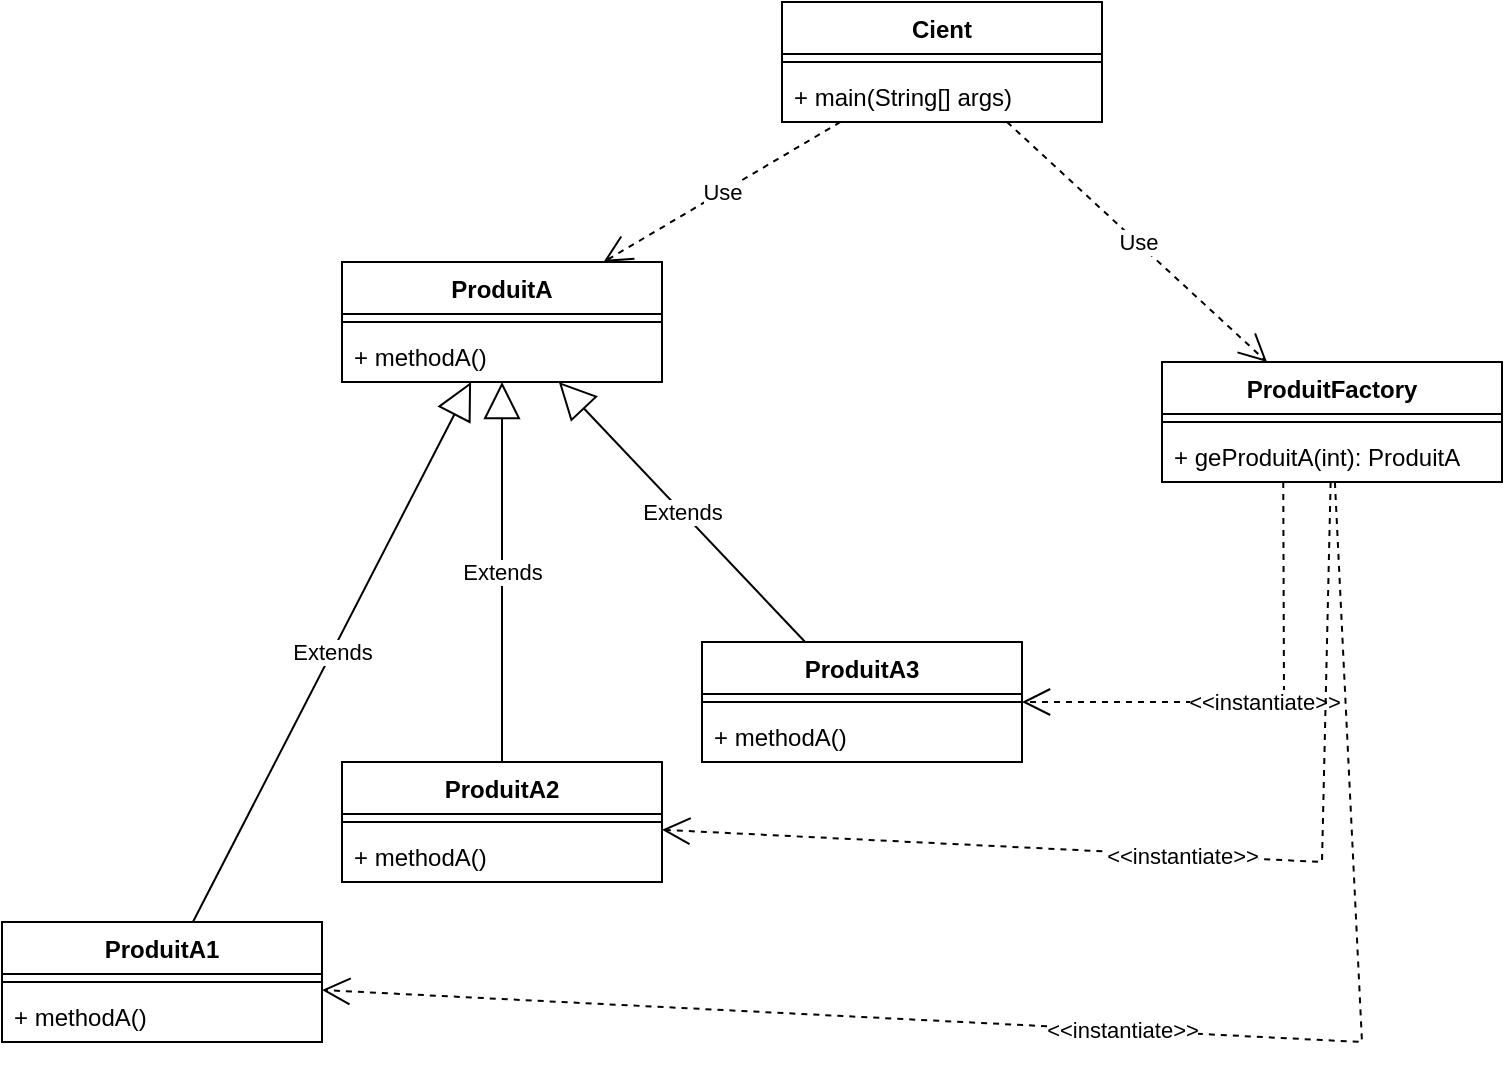 <mxfile version="17.4.2" type="device" pages="2"><diagram id="ZhA7CcuYlLQjvPVrvrjq" name="exo1"><mxGraphModel dx="2031" dy="1254" grid="1" gridSize="10" guides="1" tooltips="1" connect="1" arrows="1" fold="1" page="1" pageScale="1" pageWidth="827" pageHeight="1169" math="0" shadow="0"><root><mxCell id="0"/><mxCell id="1" parent="0"/><mxCell id="XdegLrBrA9zVnGd4jxYv-1" value="ProduitFactory" style="swimlane;fontStyle=1;align=center;verticalAlign=top;childLayout=stackLayout;horizontal=1;startSize=26;horizontalStack=0;resizeParent=1;resizeParentMax=0;resizeLast=0;collapsible=1;marginBottom=0;" parent="1" vertex="1"><mxGeometry x="620" y="220" width="170" height="60" as="geometry"/></mxCell><mxCell id="XdegLrBrA9zVnGd4jxYv-3" value="" style="line;strokeWidth=1;fillColor=none;align=left;verticalAlign=middle;spacingTop=-1;spacingLeft=3;spacingRight=3;rotatable=0;labelPosition=right;points=[];portConstraint=eastwest;" parent="XdegLrBrA9zVnGd4jxYv-1" vertex="1"><mxGeometry y="26" width="170" height="8" as="geometry"/></mxCell><mxCell id="XdegLrBrA9zVnGd4jxYv-4" value="+ geProduitA(int): ProduitA" style="text;strokeColor=none;fillColor=none;align=left;verticalAlign=top;spacingLeft=4;spacingRight=4;overflow=hidden;rotatable=0;points=[[0,0.5],[1,0.5]];portConstraint=eastwest;" parent="XdegLrBrA9zVnGd4jxYv-1" vertex="1"><mxGeometry y="34" width="170" height="26" as="geometry"/></mxCell><mxCell id="XdegLrBrA9zVnGd4jxYv-18" value="&amp;lt;&amp;lt;instantiate&amp;gt;&amp;gt;" style="endArrow=open;endSize=12;dashed=1;html=1;rounded=0;" parent="1" target="XdegLrBrA9zVnGd4jxYv-58" edge="1" source="XdegLrBrA9zVnGd4jxYv-1"><mxGeometry width="160" relative="1" as="geometry"><mxPoint x="815.938" y="280" as="sourcePoint"/><mxPoint x="170" y="581.102" as="targetPoint"/><Array as="points"><mxPoint x="720" y="560"/></Array></mxGeometry></mxCell><mxCell id="XdegLrBrA9zVnGd4jxYv-20" value="&lt;span style=&quot;color: rgb(0, 0, 0); font-family: helvetica; font-size: 11px; font-style: normal; font-weight: 400; letter-spacing: normal; text-align: center; text-indent: 0px; text-transform: none; word-spacing: 0px; background-color: rgb(255, 255, 255); display: inline; float: none;&quot;&gt;&amp;lt;&amp;lt;instantiate&amp;gt;&amp;gt;&lt;/span&gt;" style="endArrow=open;endSize=12;dashed=1;html=1;rounded=0;" parent="1" target="XdegLrBrA9zVnGd4jxYv-64" edge="1"><mxGeometry width="160" relative="1" as="geometry"><mxPoint x="680.636" y="280" as="sourcePoint"/><mxPoint x="530" y="390" as="targetPoint"/><Array as="points"><mxPoint x="681" y="390"/></Array></mxGeometry></mxCell><mxCell id="XdegLrBrA9zVnGd4jxYv-19" value="&lt;span style=&quot;color: rgb(0, 0, 0); font-family: helvetica; font-size: 11px; font-style: normal; font-weight: 400; letter-spacing: normal; text-align: center; text-indent: 0px; text-transform: none; word-spacing: 0px; background-color: rgb(255, 255, 255); display: inline; float: none;&quot;&gt;&amp;lt;&amp;lt;instantiate&amp;gt;&amp;gt;&lt;/span&gt;" style="endArrow=open;endSize=12;dashed=1;html=1;rounded=0;" parent="1" source="XdegLrBrA9zVnGd4jxYv-1" target="XdegLrBrA9zVnGd4jxYv-61" edge="1"><mxGeometry width="160" relative="1" as="geometry"><mxPoint x="403.846" y="200" as="sourcePoint"/><mxPoint x="370" y="461.758" as="targetPoint"/><Array as="points"><mxPoint x="700" y="470"/></Array></mxGeometry></mxCell><mxCell id="XdegLrBrA9zVnGd4jxYv-30" value="Cient" style="swimlane;fontStyle=1;align=center;verticalAlign=top;childLayout=stackLayout;horizontal=1;startSize=26;horizontalStack=0;resizeParent=1;resizeParentMax=0;resizeLast=0;collapsible=1;marginBottom=0;" parent="1" vertex="1"><mxGeometry x="430" y="40" width="160" height="60" as="geometry"/></mxCell><mxCell id="XdegLrBrA9zVnGd4jxYv-32" value="" style="line;strokeWidth=1;fillColor=none;align=left;verticalAlign=middle;spacingTop=-1;spacingLeft=3;spacingRight=3;rotatable=0;labelPosition=right;points=[];portConstraint=eastwest;" parent="XdegLrBrA9zVnGd4jxYv-30" vertex="1"><mxGeometry y="26" width="160" height="8" as="geometry"/></mxCell><mxCell id="XdegLrBrA9zVnGd4jxYv-33" value="+ main(String[] args)" style="text;strokeColor=none;fillColor=none;align=left;verticalAlign=top;spacingLeft=4;spacingRight=4;overflow=hidden;rotatable=0;points=[[0,0.5],[1,0.5]];portConstraint=eastwest;" parent="XdegLrBrA9zVnGd4jxYv-30" vertex="1"><mxGeometry y="34" width="160" height="26" as="geometry"/></mxCell><mxCell id="XdegLrBrA9zVnGd4jxYv-55" value="ProduitA" style="swimlane;fontStyle=1;align=center;verticalAlign=top;childLayout=stackLayout;horizontal=1;startSize=26;horizontalStack=0;resizeParent=1;resizeParentMax=0;resizeLast=0;collapsible=1;marginBottom=0;" parent="1" vertex="1"><mxGeometry x="210" y="170" width="160" height="60" as="geometry"/></mxCell><mxCell id="XdegLrBrA9zVnGd4jxYv-56" value="" style="line;strokeWidth=1;fillColor=none;align=left;verticalAlign=middle;spacingTop=-1;spacingLeft=3;spacingRight=3;rotatable=0;labelPosition=right;points=[];portConstraint=eastwest;" parent="XdegLrBrA9zVnGd4jxYv-55" vertex="1"><mxGeometry y="26" width="160" height="8" as="geometry"/></mxCell><mxCell id="XdegLrBrA9zVnGd4jxYv-57" value="+ methodA()" style="text;strokeColor=none;fillColor=none;align=left;verticalAlign=top;spacingLeft=4;spacingRight=4;overflow=hidden;rotatable=0;points=[[0,0.5],[1,0.5]];portConstraint=eastwest;" parent="XdegLrBrA9zVnGd4jxYv-55" vertex="1"><mxGeometry y="34" width="160" height="26" as="geometry"/></mxCell><mxCell id="XdegLrBrA9zVnGd4jxYv-58" value="ProduitA1" style="swimlane;fontStyle=1;align=center;verticalAlign=top;childLayout=stackLayout;horizontal=1;startSize=26;horizontalStack=0;resizeParent=1;resizeParentMax=0;resizeLast=0;collapsible=1;marginBottom=0;" parent="1" vertex="1"><mxGeometry x="40" y="500" width="160" height="60" as="geometry"/></mxCell><mxCell id="XdegLrBrA9zVnGd4jxYv-59" value="" style="line;strokeWidth=1;fillColor=none;align=left;verticalAlign=middle;spacingTop=-1;spacingLeft=3;spacingRight=3;rotatable=0;labelPosition=right;points=[];portConstraint=eastwest;" parent="XdegLrBrA9zVnGd4jxYv-58" vertex="1"><mxGeometry y="26" width="160" height="8" as="geometry"/></mxCell><mxCell id="XdegLrBrA9zVnGd4jxYv-60" value="+ methodA()" style="text;strokeColor=none;fillColor=none;align=left;verticalAlign=top;spacingLeft=4;spacingRight=4;overflow=hidden;rotatable=0;points=[[0,0.5],[1,0.5]];portConstraint=eastwest;" parent="XdegLrBrA9zVnGd4jxYv-58" vertex="1"><mxGeometry y="34" width="160" height="26" as="geometry"/></mxCell><mxCell id="XdegLrBrA9zVnGd4jxYv-61" value="ProduitA2" style="swimlane;fontStyle=1;align=center;verticalAlign=top;childLayout=stackLayout;horizontal=1;startSize=26;horizontalStack=0;resizeParent=1;resizeParentMax=0;resizeLast=0;collapsible=1;marginBottom=0;" parent="1" vertex="1"><mxGeometry x="210" y="420" width="160" height="60" as="geometry"/></mxCell><mxCell id="XdegLrBrA9zVnGd4jxYv-62" value="" style="line;strokeWidth=1;fillColor=none;align=left;verticalAlign=middle;spacingTop=-1;spacingLeft=3;spacingRight=3;rotatable=0;labelPosition=right;points=[];portConstraint=eastwest;" parent="XdegLrBrA9zVnGd4jxYv-61" vertex="1"><mxGeometry y="26" width="160" height="8" as="geometry"/></mxCell><mxCell id="XdegLrBrA9zVnGd4jxYv-63" value="+ methodA()" style="text;strokeColor=none;fillColor=none;align=left;verticalAlign=top;spacingLeft=4;spacingRight=4;overflow=hidden;rotatable=0;points=[[0,0.5],[1,0.5]];portConstraint=eastwest;" parent="XdegLrBrA9zVnGd4jxYv-61" vertex="1"><mxGeometry y="34" width="160" height="26" as="geometry"/></mxCell><mxCell id="XdegLrBrA9zVnGd4jxYv-64" value="ProduitA3" style="swimlane;fontStyle=1;align=center;verticalAlign=top;childLayout=stackLayout;horizontal=1;startSize=26;horizontalStack=0;resizeParent=1;resizeParentMax=0;resizeLast=0;collapsible=1;marginBottom=0;" parent="1" vertex="1"><mxGeometry x="390" y="360" width="160" height="60" as="geometry"/></mxCell><mxCell id="XdegLrBrA9zVnGd4jxYv-65" value="" style="line;strokeWidth=1;fillColor=none;align=left;verticalAlign=middle;spacingTop=-1;spacingLeft=3;spacingRight=3;rotatable=0;labelPosition=right;points=[];portConstraint=eastwest;" parent="XdegLrBrA9zVnGd4jxYv-64" vertex="1"><mxGeometry y="26" width="160" height="8" as="geometry"/></mxCell><mxCell id="XdegLrBrA9zVnGd4jxYv-66" value="+ methodA()" style="text;strokeColor=none;fillColor=none;align=left;verticalAlign=top;spacingLeft=4;spacingRight=4;overflow=hidden;rotatable=0;points=[[0,0.5],[1,0.5]];portConstraint=eastwest;" parent="XdegLrBrA9zVnGd4jxYv-64" vertex="1"><mxGeometry y="34" width="160" height="26" as="geometry"/></mxCell><mxCell id="XdegLrBrA9zVnGd4jxYv-67" value="Extends" style="endArrow=block;endSize=16;endFill=0;html=1;rounded=0;" parent="1" source="XdegLrBrA9zVnGd4jxYv-61" target="XdegLrBrA9zVnGd4jxYv-55" edge="1"><mxGeometry width="160" relative="1" as="geometry"><mxPoint x="530" y="200" as="sourcePoint"/><mxPoint x="690" y="200" as="targetPoint"/></mxGeometry></mxCell><mxCell id="XdegLrBrA9zVnGd4jxYv-68" value="Extends" style="endArrow=block;endSize=16;endFill=0;html=1;rounded=0;" parent="1" source="XdegLrBrA9zVnGd4jxYv-64" target="XdegLrBrA9zVnGd4jxYv-55" edge="1"><mxGeometry width="160" relative="1" as="geometry"><mxPoint x="300" y="430" as="sourcePoint"/><mxPoint x="300" y="240" as="targetPoint"/></mxGeometry></mxCell><mxCell id="XdegLrBrA9zVnGd4jxYv-69" value="Extends" style="endArrow=block;endSize=16;endFill=0;html=1;rounded=0;" parent="1" source="XdegLrBrA9zVnGd4jxYv-58" target="XdegLrBrA9zVnGd4jxYv-55" edge="1"><mxGeometry width="160" relative="1" as="geometry"><mxPoint x="209.999" y="390" as="sourcePoint"/><mxPoint x="68.57" y="280" as="targetPoint"/></mxGeometry></mxCell><mxCell id="XdegLrBrA9zVnGd4jxYv-71" value="Use" style="endArrow=open;endSize=12;dashed=1;html=1;rounded=0;" parent="1" source="XdegLrBrA9zVnGd4jxYv-30" target="XdegLrBrA9zVnGd4jxYv-55" edge="1"><mxGeometry width="160" relative="1" as="geometry"><mxPoint x="570" y="110" as="sourcePoint"/><mxPoint x="730" y="110" as="targetPoint"/></mxGeometry></mxCell><mxCell id="XdegLrBrA9zVnGd4jxYv-72" value="Use" style="endArrow=open;endSize=12;dashed=1;html=1;rounded=0;" parent="1" source="XdegLrBrA9zVnGd4jxYv-30" target="XdegLrBrA9zVnGd4jxYv-1" edge="1"><mxGeometry width="160" relative="1" as="geometry"><mxPoint x="469.231" y="110" as="sourcePoint"/><mxPoint x="350.769" y="180" as="targetPoint"/></mxGeometry></mxCell></root></mxGraphModel></diagram><diagram id="v9OR_zXIJva56sHOVpBv" name="exo 2"><mxGraphModel dx="2370" dy="1463" grid="1" gridSize="10" guides="1" tooltips="1" connect="1" arrows="1" fold="1" page="1" pageScale="1" pageWidth="827" pageHeight="1169" math="0" shadow="0"><root><mxCell id="0"/><mxCell id="1" parent="0"/><mxCell id="dMNoZlx5L0aKUphx7ZpH-1" value="FabriqueAbstraite" style="swimlane;fontStyle=1;align=center;verticalAlign=top;childLayout=stackLayout;horizontal=1;startSize=26;horizontalStack=0;resizeParent=1;resizeParentMax=0;resizeLast=0;collapsible=1;marginBottom=0;" parent="1" vertex="1"><mxGeometry x="620" y="150" width="170" height="60" as="geometry"/></mxCell><mxCell id="dMNoZlx5L0aKUphx7ZpH-2" value="" style="line;strokeWidth=1;fillColor=none;align=left;verticalAlign=middle;spacingTop=-1;spacingLeft=3;spacingRight=3;rotatable=0;labelPosition=right;points=[];portConstraint=eastwest;" parent="dMNoZlx5L0aKUphx7ZpH-1" vertex="1"><mxGeometry y="26" width="170" height="8" as="geometry"/></mxCell><mxCell id="dMNoZlx5L0aKUphx7ZpH-3" value="+ createProduitA(): ProduitA" style="text;strokeColor=none;fillColor=none;align=left;verticalAlign=top;spacingLeft=4;spacingRight=4;overflow=hidden;rotatable=0;points=[[0,0.5],[1,0.5]];portConstraint=eastwest;" parent="dMNoZlx5L0aKUphx7ZpH-1" vertex="1"><mxGeometry y="34" width="170" height="26" as="geometry"/></mxCell><mxCell id="dMNoZlx5L0aKUphx7ZpH-7" value="Cient" style="swimlane;fontStyle=1;align=center;verticalAlign=top;childLayout=stackLayout;horizontal=1;startSize=26;horizontalStack=0;resizeParent=1;resizeParentMax=0;resizeLast=0;collapsible=1;marginBottom=0;" parent="1" vertex="1"><mxGeometry x="330" y="40" width="160" height="60" as="geometry"/></mxCell><mxCell id="dMNoZlx5L0aKUphx7ZpH-8" value="" style="line;strokeWidth=1;fillColor=none;align=left;verticalAlign=middle;spacingTop=-1;spacingLeft=3;spacingRight=3;rotatable=0;labelPosition=right;points=[];portConstraint=eastwest;" parent="dMNoZlx5L0aKUphx7ZpH-7" vertex="1"><mxGeometry y="26" width="160" height="8" as="geometry"/></mxCell><mxCell id="dMNoZlx5L0aKUphx7ZpH-9" value="+ main(String[] args)" style="text;strokeColor=none;fillColor=none;align=left;verticalAlign=top;spacingLeft=4;spacingRight=4;overflow=hidden;rotatable=0;points=[[0,0.5],[1,0.5]];portConstraint=eastwest;" parent="dMNoZlx5L0aKUphx7ZpH-7" vertex="1"><mxGeometry y="34" width="160" height="26" as="geometry"/></mxCell><mxCell id="dMNoZlx5L0aKUphx7ZpH-10" value="ProduitA" style="swimlane;fontStyle=1;align=center;verticalAlign=top;childLayout=stackLayout;horizontal=1;startSize=26;horizontalStack=0;resizeParent=1;resizeParentMax=0;resizeLast=0;collapsible=1;marginBottom=0;" parent="1" vertex="1"><mxGeometry x="70" y="150" width="160" height="60" as="geometry"/></mxCell><mxCell id="dMNoZlx5L0aKUphx7ZpH-11" value="" style="line;strokeWidth=1;fillColor=none;align=left;verticalAlign=middle;spacingTop=-1;spacingLeft=3;spacingRight=3;rotatable=0;labelPosition=right;points=[];portConstraint=eastwest;" parent="dMNoZlx5L0aKUphx7ZpH-10" vertex="1"><mxGeometry y="26" width="160" height="8" as="geometry"/></mxCell><mxCell id="dMNoZlx5L0aKUphx7ZpH-12" value="+ methodA()" style="text;strokeColor=none;fillColor=none;align=left;verticalAlign=top;spacingLeft=4;spacingRight=4;overflow=hidden;rotatable=0;points=[[0,0.5],[1,0.5]];portConstraint=eastwest;" parent="dMNoZlx5L0aKUphx7ZpH-10" vertex="1"><mxGeometry y="34" width="160" height="26" as="geometry"/></mxCell><mxCell id="dMNoZlx5L0aKUphx7ZpH-13" value="ProduitA1" style="swimlane;fontStyle=1;align=center;verticalAlign=top;childLayout=stackLayout;horizontal=1;startSize=26;horizontalStack=0;resizeParent=1;resizeParentMax=0;resizeLast=0;collapsible=1;marginBottom=0;" parent="1" vertex="1"><mxGeometry x="10" y="560" width="160" height="60" as="geometry"/></mxCell><mxCell id="dMNoZlx5L0aKUphx7ZpH-14" value="" style="line;strokeWidth=1;fillColor=none;align=left;verticalAlign=middle;spacingTop=-1;spacingLeft=3;spacingRight=3;rotatable=0;labelPosition=right;points=[];portConstraint=eastwest;" parent="dMNoZlx5L0aKUphx7ZpH-13" vertex="1"><mxGeometry y="26" width="160" height="8" as="geometry"/></mxCell><mxCell id="dMNoZlx5L0aKUphx7ZpH-15" value="+ methodA()" style="text;strokeColor=none;fillColor=none;align=left;verticalAlign=top;spacingLeft=4;spacingRight=4;overflow=hidden;rotatable=0;points=[[0,0.5],[1,0.5]];portConstraint=eastwest;" parent="dMNoZlx5L0aKUphx7ZpH-13" vertex="1"><mxGeometry y="34" width="160" height="26" as="geometry"/></mxCell><mxCell id="dMNoZlx5L0aKUphx7ZpH-16" value="ProduitA2" style="swimlane;fontStyle=1;align=center;verticalAlign=top;childLayout=stackLayout;horizontal=1;startSize=26;horizontalStack=0;resizeParent=1;resizeParentMax=0;resizeLast=0;collapsible=1;marginBottom=0;" parent="1" vertex="1"><mxGeometry x="120" y="430" width="160" height="60" as="geometry"/></mxCell><mxCell id="dMNoZlx5L0aKUphx7ZpH-17" value="" style="line;strokeWidth=1;fillColor=none;align=left;verticalAlign=middle;spacingTop=-1;spacingLeft=3;spacingRight=3;rotatable=0;labelPosition=right;points=[];portConstraint=eastwest;" parent="dMNoZlx5L0aKUphx7ZpH-16" vertex="1"><mxGeometry y="26" width="160" height="8" as="geometry"/></mxCell><mxCell id="dMNoZlx5L0aKUphx7ZpH-18" value="+ methodA()" style="text;strokeColor=none;fillColor=none;align=left;verticalAlign=top;spacingLeft=4;spacingRight=4;overflow=hidden;rotatable=0;points=[[0,0.5],[1,0.5]];portConstraint=eastwest;" parent="dMNoZlx5L0aKUphx7ZpH-16" vertex="1"><mxGeometry y="34" width="160" height="26" as="geometry"/></mxCell><mxCell id="dMNoZlx5L0aKUphx7ZpH-19" value="ProduitA3" style="swimlane;fontStyle=1;align=center;verticalAlign=top;childLayout=stackLayout;horizontal=1;startSize=26;horizontalStack=0;resizeParent=1;resizeParentMax=0;resizeLast=0;collapsible=1;marginBottom=0;" parent="1" vertex="1"><mxGeometry x="470" y="780" width="160" height="60" as="geometry"/></mxCell><mxCell id="dMNoZlx5L0aKUphx7ZpH-20" value="" style="line;strokeWidth=1;fillColor=none;align=left;verticalAlign=middle;spacingTop=-1;spacingLeft=3;spacingRight=3;rotatable=0;labelPosition=right;points=[];portConstraint=eastwest;" parent="dMNoZlx5L0aKUphx7ZpH-19" vertex="1"><mxGeometry y="26" width="160" height="8" as="geometry"/></mxCell><mxCell id="dMNoZlx5L0aKUphx7ZpH-21" value="+ methodA()" style="text;strokeColor=none;fillColor=none;align=left;verticalAlign=top;spacingLeft=4;spacingRight=4;overflow=hidden;rotatable=0;points=[[0,0.5],[1,0.5]];portConstraint=eastwest;" parent="dMNoZlx5L0aKUphx7ZpH-19" vertex="1"><mxGeometry y="34" width="160" height="26" as="geometry"/></mxCell><mxCell id="dMNoZlx5L0aKUphx7ZpH-22" value="Extends" style="endArrow=block;endSize=16;endFill=0;html=1;rounded=0;" parent="1" source="dMNoZlx5L0aKUphx7ZpH-16" target="dMNoZlx5L0aKUphx7ZpH-10" edge="1"><mxGeometry width="160" relative="1" as="geometry"><mxPoint x="510" y="180" as="sourcePoint"/><mxPoint x="670" y="180" as="targetPoint"/></mxGeometry></mxCell><mxCell id="dMNoZlx5L0aKUphx7ZpH-23" value="Extends" style="endArrow=block;endSize=16;endFill=0;html=1;rounded=0;" parent="1" source="dMNoZlx5L0aKUphx7ZpH-19" target="dMNoZlx5L0aKUphx7ZpH-10" edge="1"><mxGeometry width="160" relative="1" as="geometry"><mxPoint x="280" y="410" as="sourcePoint"/><mxPoint x="280" y="220" as="targetPoint"/></mxGeometry></mxCell><mxCell id="dMNoZlx5L0aKUphx7ZpH-24" value="Extends" style="endArrow=block;endSize=16;endFill=0;html=1;rounded=0;" parent="1" source="dMNoZlx5L0aKUphx7ZpH-13" target="dMNoZlx5L0aKUphx7ZpH-10" edge="1"><mxGeometry width="160" relative="1" as="geometry"><mxPoint x="189.999" y="370" as="sourcePoint"/><mxPoint x="48.57" y="260" as="targetPoint"/></mxGeometry></mxCell><mxCell id="dMNoZlx5L0aKUphx7ZpH-25" value="Use" style="endArrow=open;endSize=12;dashed=1;html=1;rounded=0;" parent="1" source="dMNoZlx5L0aKUphx7ZpH-7" target="dMNoZlx5L0aKUphx7ZpH-10" edge="1"><mxGeometry width="160" relative="1" as="geometry"><mxPoint x="550" y="90" as="sourcePoint"/><mxPoint x="710" y="90" as="targetPoint"/></mxGeometry></mxCell><mxCell id="dMNoZlx5L0aKUphx7ZpH-26" value="Use" style="endArrow=open;endSize=12;dashed=1;html=1;rounded=0;" parent="1" source="dMNoZlx5L0aKUphx7ZpH-7" target="dMNoZlx5L0aKUphx7ZpH-1" edge="1"><mxGeometry width="160" relative="1" as="geometry"><mxPoint x="449.231" y="90" as="sourcePoint"/><mxPoint x="330.769" y="160" as="targetPoint"/></mxGeometry></mxCell><mxCell id="6SSnt2hUIcHy3wK2ODcK-27" value="FabriqueConcrete1" style="swimlane;fontStyle=1;align=center;verticalAlign=top;childLayout=stackLayout;horizontal=1;startSize=26;horizontalStack=0;resizeParent=1;resizeParentMax=0;resizeLast=0;collapsible=1;marginBottom=0;" parent="1" vertex="1"><mxGeometry x="440" y="510" width="160" height="60" as="geometry"/></mxCell><mxCell id="6SSnt2hUIcHy3wK2ODcK-29" value="" style="line;strokeWidth=1;fillColor=none;align=left;verticalAlign=middle;spacingTop=-1;spacingLeft=3;spacingRight=3;rotatable=0;labelPosition=right;points=[];portConstraint=eastwest;" parent="6SSnt2hUIcHy3wK2ODcK-27" vertex="1"><mxGeometry y="26" width="160" height="8" as="geometry"/></mxCell><mxCell id="6SSnt2hUIcHy3wK2ODcK-30" value="+ createProduitA(): ProduitA" style="text;strokeColor=none;fillColor=none;align=left;verticalAlign=top;spacingLeft=4;spacingRight=4;overflow=hidden;rotatable=0;points=[[0,0.5],[1,0.5]];portConstraint=eastwest;" parent="6SSnt2hUIcHy3wK2ODcK-27" vertex="1"><mxGeometry y="34" width="160" height="26" as="geometry"/></mxCell><mxCell id="6SSnt2hUIcHy3wK2ODcK-31" value="FabriqueConcrete3" style="swimlane;fontStyle=1;align=center;verticalAlign=top;childLayout=stackLayout;horizontal=1;startSize=26;horizontalStack=0;resizeParent=1;resizeParentMax=0;resizeLast=0;collapsible=1;marginBottom=0;" parent="1" vertex="1"><mxGeometry x="650" y="490" width="160" height="60" as="geometry"/></mxCell><mxCell id="6SSnt2hUIcHy3wK2ODcK-32" value="" style="line;strokeWidth=1;fillColor=none;align=left;verticalAlign=middle;spacingTop=-1;spacingLeft=3;spacingRight=3;rotatable=0;labelPosition=right;points=[];portConstraint=eastwest;" parent="6SSnt2hUIcHy3wK2ODcK-31" vertex="1"><mxGeometry y="26" width="160" height="8" as="geometry"/></mxCell><mxCell id="6SSnt2hUIcHy3wK2ODcK-33" value="+ createProduitA(): ProduitA" style="text;strokeColor=none;fillColor=none;align=left;verticalAlign=top;spacingLeft=4;spacingRight=4;overflow=hidden;rotatable=0;points=[[0,0.5],[1,0.5]];portConstraint=eastwest;" parent="6SSnt2hUIcHy3wK2ODcK-31" vertex="1"><mxGeometry y="34" width="160" height="26" as="geometry"/></mxCell><mxCell id="6SSnt2hUIcHy3wK2ODcK-34" value="FabriqueConcrete2" style="swimlane;fontStyle=1;align=center;verticalAlign=top;childLayout=stackLayout;horizontal=1;startSize=26;horizontalStack=0;resizeParent=1;resizeParentMax=0;resizeLast=0;collapsible=1;marginBottom=0;" parent="1" vertex="1"><mxGeometry x="390" y="300" width="160" height="60" as="geometry"/></mxCell><mxCell id="6SSnt2hUIcHy3wK2ODcK-35" value="" style="line;strokeWidth=1;fillColor=none;align=left;verticalAlign=middle;spacingTop=-1;spacingLeft=3;spacingRight=3;rotatable=0;labelPosition=right;points=[];portConstraint=eastwest;" parent="6SSnt2hUIcHy3wK2ODcK-34" vertex="1"><mxGeometry y="26" width="160" height="8" as="geometry"/></mxCell><mxCell id="6SSnt2hUIcHy3wK2ODcK-36" value="+ createProduitA(): ProduitA" style="text;strokeColor=none;fillColor=none;align=left;verticalAlign=top;spacingLeft=4;spacingRight=4;overflow=hidden;rotatable=0;points=[[0,0.5],[1,0.5]];portConstraint=eastwest;" parent="6SSnt2hUIcHy3wK2ODcK-34" vertex="1"><mxGeometry y="34" width="160" height="26" as="geometry"/></mxCell><mxCell id="6SSnt2hUIcHy3wK2ODcK-37" value="&amp;lt;&amp;lt;instantiate&amp;gt;&amp;gt;" style="endArrow=open;endSize=12;dashed=1;html=1;rounded=0;" parent="1" source="6SSnt2hUIcHy3wK2ODcK-27" target="dMNoZlx5L0aKUphx7ZpH-13" edge="1"><mxGeometry width="160" relative="1" as="geometry"><mxPoint x="370" y="560" as="sourcePoint"/><mxPoint x="530" y="560" as="targetPoint"/></mxGeometry></mxCell><mxCell id="uilLqBDTmwiry9GAzgEw-1" value="&amp;lt;&amp;lt;instantiate&amp;gt;&amp;gt;" style="endArrow=open;endSize=12;dashed=1;html=1;rounded=0;" parent="1" source="6SSnt2hUIcHy3wK2ODcK-34" target="dMNoZlx5L0aKUphx7ZpH-16" edge="1"><mxGeometry width="160" relative="1" as="geometry"><mxPoint x="680" y="370" as="sourcePoint"/><mxPoint x="840" y="370" as="targetPoint"/></mxGeometry></mxCell><mxCell id="uilLqBDTmwiry9GAzgEw-2" value="&amp;lt;&amp;lt;instantiate&amp;gt;&amp;gt;" style="endArrow=open;endSize=12;dashed=1;html=1;rounded=0;" parent="1" source="6SSnt2hUIcHy3wK2ODcK-31" target="dMNoZlx5L0aKUphx7ZpH-19" edge="1"><mxGeometry width="160" relative="1" as="geometry"><mxPoint x="690" y="380" as="sourcePoint"/><mxPoint x="850" y="380" as="targetPoint"/></mxGeometry></mxCell><mxCell id="uilLqBDTmwiry9GAzgEw-3" value="Extends" style="endArrow=block;endSize=16;endFill=0;html=1;rounded=0;" parent="1" source="6SSnt2hUIcHy3wK2ODcK-27" target="dMNoZlx5L0aKUphx7ZpH-1" edge="1"><mxGeometry width="160" relative="1" as="geometry"><mxPoint x="670" y="360" as="sourcePoint"/><mxPoint x="830" y="360" as="targetPoint"/></mxGeometry></mxCell><mxCell id="uilLqBDTmwiry9GAzgEw-4" value="Extends" style="endArrow=block;endSize=16;endFill=0;html=1;rounded=0;" parent="1" source="6SSnt2hUIcHy3wK2ODcK-34" target="dMNoZlx5L0aKUphx7ZpH-1" edge="1"><mxGeometry width="160" relative="1" as="geometry"><mxPoint x="680" y="370" as="sourcePoint"/><mxPoint x="840" y="370" as="targetPoint"/></mxGeometry></mxCell><mxCell id="uilLqBDTmwiry9GAzgEw-5" value="Extends" style="endArrow=block;endSize=16;endFill=0;html=1;rounded=0;" parent="1" source="6SSnt2hUIcHy3wK2ODcK-31" target="dMNoZlx5L0aKUphx7ZpH-1" edge="1"><mxGeometry width="160" relative="1" as="geometry"><mxPoint x="690" y="380" as="sourcePoint"/><mxPoint x="850" y="380" as="targetPoint"/></mxGeometry></mxCell></root></mxGraphModel></diagram></mxfile>